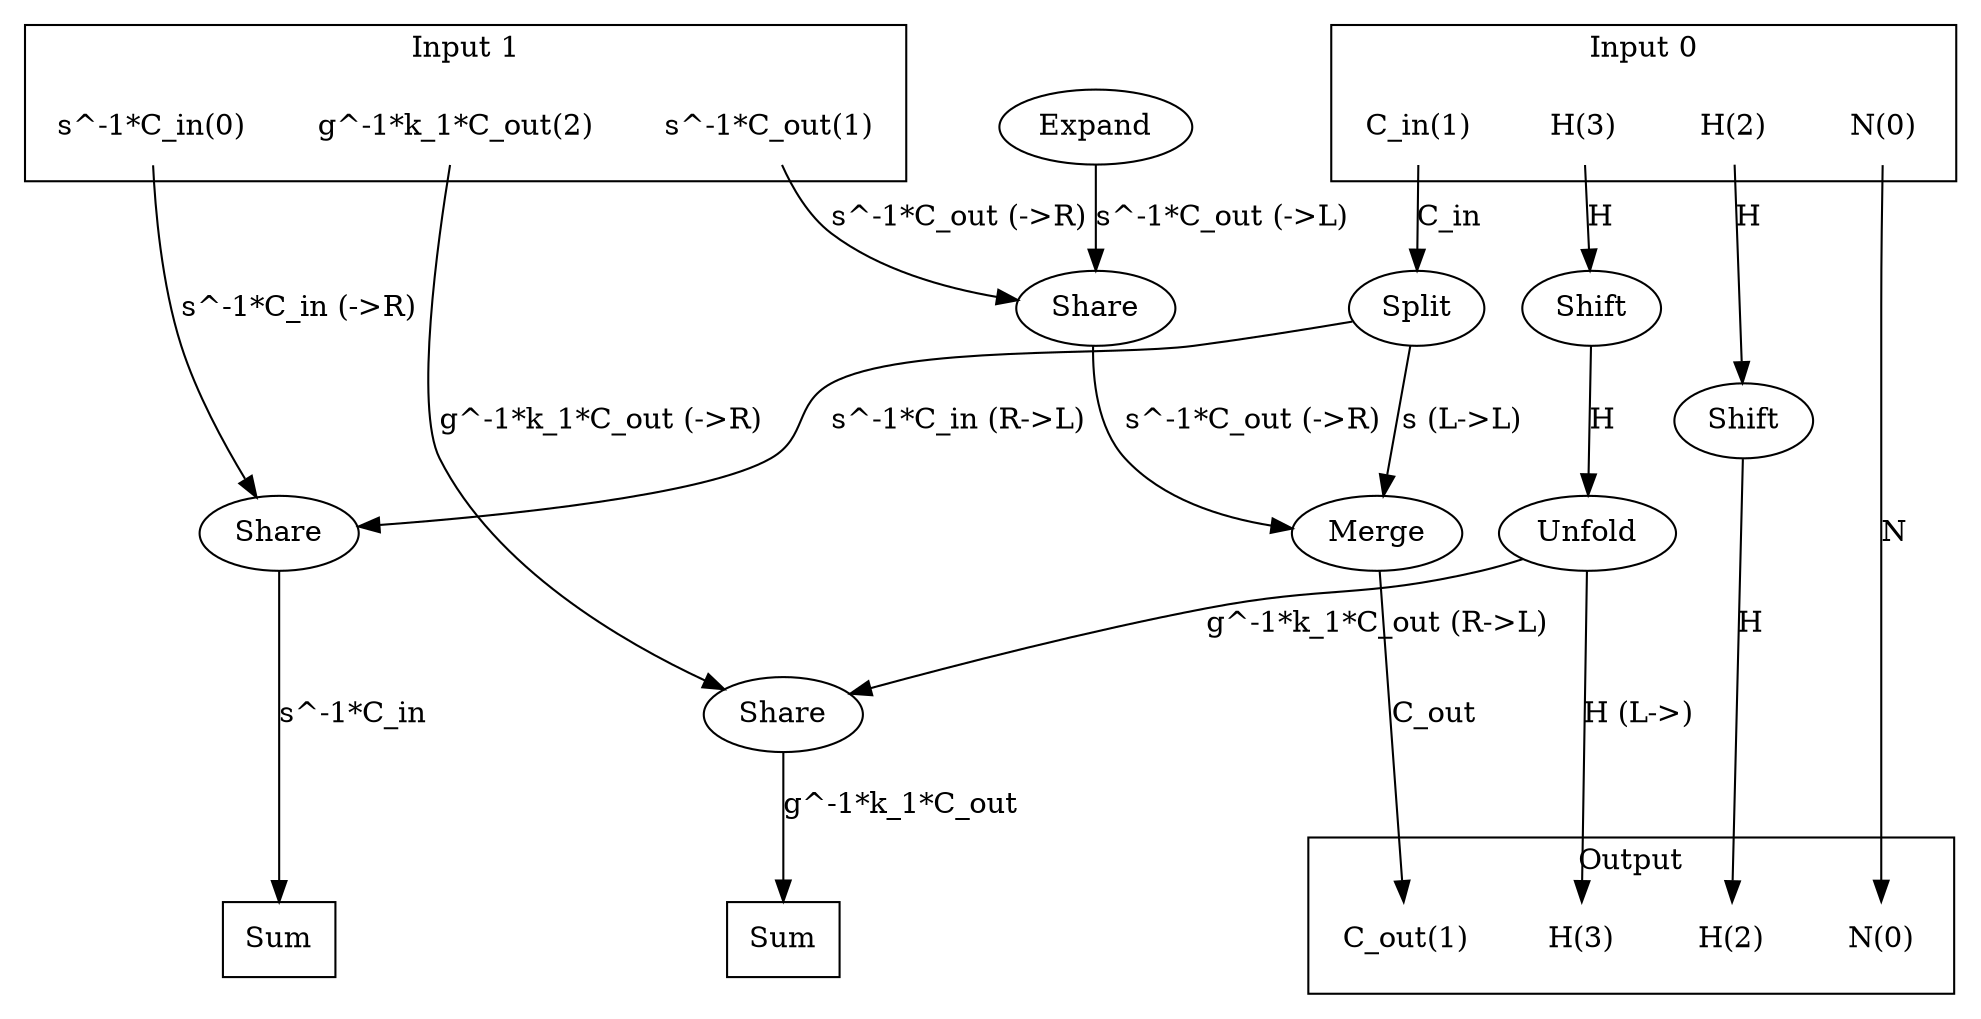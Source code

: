 digraph kernel_generated {
newrank = true;
op_0x55e39eb542c0 [label="Shift"];
op_0x55e39eb54320 [label="Shift"];
op_0x55e3a8934450 [label="Share"];
op_0x55e3a89344a0 [label="Share"];
op_0x55e3a89344f0 [label="Share"];
op_0x55e3a89348f8 [label="Expand"];
op_0x55e3a89357c0 [label="Merge"];
op_0x55e3a89362f0 [label="Split"];
op_0x55e3a89366c0 [label="Unfold"];
reduce_0x7fb2b800b898 [label="Sum", shape=box];
reduce_0x7fb2b80072d0 [label="Sum", shape=box];
subgraph cluster_out {
label = "Output";
out_0 [label="N(0)", shape=none];
out_1 [label="C_out(1)", shape=none];
out_2 [label="H(2)", shape=none];
out_3 [label="H(3)", shape=none];
}
{ rank = same;
reduce_0x7fb2b800b898;
reduce_0x7fb2b80072d0;
out_0;
out_1;
out_2;
out_3;
}
subgraph cluster_in_0 {
label = "Input 0";
in_0_0 [label="N(0)", shape=none];
in_0_1 [label="C_in(1)", shape=none];
in_0_2 [label="H(2)", shape=none];
in_0_3 [label="H(3)", shape=none];
}
subgraph cluster_in_1 {
label = "Input 1";
in_1_0 [label="s^-1*C_in(0)", shape=none];
in_1_1 [label="s^-1*C_out(1)", shape=none];
in_1_2 [label="g^-1*k_1*C_out(2)", shape=none];
}
{ rank = same;
in_0_0;
in_0_1;
in_0_2;
in_0_3;
in_1_0;
in_1_1;
in_1_2;
}
in_0_0 -> out_0 [label="N"];
in_0_1 -> op_0x55e3a89362f0 [label="C_in"];
in_0_2 -> op_0x55e39eb542c0 [label="H"];
in_0_3 -> op_0x55e39eb54320 [label="H"];
in_1_0 -> op_0x55e3a8934450 [label="s^-1*C_in (->R)"];
in_1_1 -> op_0x55e3a89344f0 [label="s^-1*C_out (->R)"];
in_1_2 -> op_0x55e3a89344a0 [label="g^-1*k_1*C_out (->R)"];
op_0x55e3a89357c0 -> out_1 [label="C_out"];
op_0x55e39eb542c0 -> out_2 [label="H"];
op_0x55e3a89366c0 -> out_3 [label="H (L->)"];
op_0x55e3a89362f0 -> op_0x55e3a8934450 [label="s^-1*C_in (R->L)"];
op_0x55e3a89366c0 -> op_0x55e3a89344a0 [label="g^-1*k_1*C_out (R->L)"];
op_0x55e3a89348f8 -> op_0x55e3a89344f0 [label="s^-1*C_out (->L)"];
op_0x55e3a89362f0 -> op_0x55e3a89357c0 [label="s (L->L)"];
op_0x55e3a89344f0 -> op_0x55e3a89357c0 [label="s^-1*C_out (->R)"];
op_0x55e39eb54320 -> op_0x55e3a89366c0 [label="H"];
op_0x55e3a8934450 -> reduce_0x7fb2b80072d0 [label="s^-1*C_in"];
op_0x55e3a89344a0 -> reduce_0x7fb2b800b898 [label="g^-1*k_1*C_out"];
}
